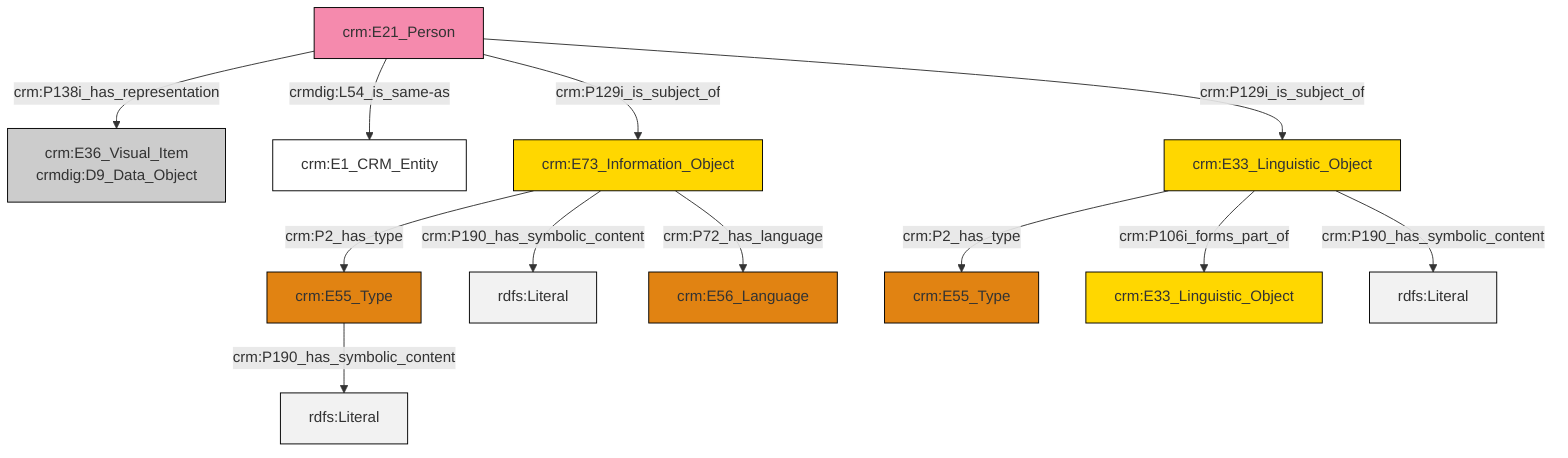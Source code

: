 graph TD
classDef Literal fill:#f2f2f2,stroke:#000000;
classDef CRM_Entity fill:#FFFFFF,stroke:#000000;
classDef Temporal_Entity fill:#00C9E6, stroke:#000000;
classDef Type fill:#E18312, stroke:#000000;
classDef Time-Span fill:#2C9C91, stroke:#000000;
classDef Appellation fill:#FFEB7F, stroke:#000000;
classDef Place fill:#008836, stroke:#000000;
classDef Persistent_Item fill:#B266B2, stroke:#000000;
classDef Conceptual_Object fill:#FFD700, stroke:#000000;
classDef Physical_Thing fill:#D2B48C, stroke:#000000;
classDef Actor fill:#f58aad, stroke:#000000;
classDef PC_Classes fill:#4ce600, stroke:#000000;
classDef Multi fill:#cccccc,stroke:#000000;

0["crm:E21_Person"]:::Actor -->|crm:P138i_has_representation| 1["crm:E36_Visual_Item<br>crmdig:D9_Data_Object"]:::Multi
5["crm:E73_Information_Object"]:::Conceptual_Object -->|crm:P2_has_type| 6["crm:E55_Type"]:::Type
0["crm:E21_Person"]:::Actor -->|crm:P129i_is_subject_of| 7["crm:E33_Linguistic_Object"]:::Conceptual_Object
5["crm:E73_Information_Object"]:::Conceptual_Object -->|crm:P190_has_symbolic_content| 10[rdfs:Literal]:::Literal
5["crm:E73_Information_Object"]:::Conceptual_Object -->|crm:P72_has_language| 11["crm:E56_Language"]:::Type
7["crm:E33_Linguistic_Object"]:::Conceptual_Object -->|crm:P2_has_type| 13["crm:E55_Type"]:::Type
7["crm:E33_Linguistic_Object"]:::Conceptual_Object -->|crm:P106i_forms_part_of| 14["crm:E33_Linguistic_Object"]:::Conceptual_Object
0["crm:E21_Person"]:::Actor -->|crmdig:L54_is_same-as| 3["crm:E1_CRM_Entity"]:::CRM_Entity
0["crm:E21_Person"]:::Actor -->|crm:P129i_is_subject_of| 5["crm:E73_Information_Object"]:::Conceptual_Object
6["crm:E55_Type"]:::Type -->|crm:P190_has_symbolic_content| 20[rdfs:Literal]:::Literal
7["crm:E33_Linguistic_Object"]:::Conceptual_Object -->|crm:P190_has_symbolic_content| 22[rdfs:Literal]:::Literal